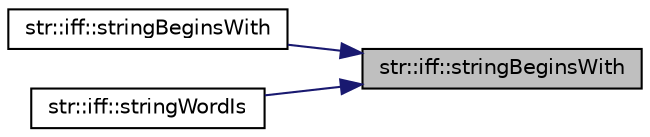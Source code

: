 digraph "str::iff::stringBeginsWith"
{
 // INTERACTIVE_SVG=YES
 // LATEX_PDF_SIZE
  edge [fontname="Helvetica",fontsize="10",labelfontname="Helvetica",labelfontsize="10"];
  node [fontname="Helvetica",fontsize="10",shape=record];
  rankdir="RL";
  Node1 [label="str::iff::stringBeginsWith",height=0.2,width=0.4,color="black", fillcolor="grey75", style="filled", fontcolor="black",tooltip="Returns false. End of recursion for template."];
  Node1 -> Node2 [dir="back",color="midnightblue",fontsize="10",style="solid",fontname="Helvetica"];
  Node2 [label="str::iff::stringBeginsWith",height=0.2,width=0.4,color="black", fillcolor="white", style="filled",URL="$namespacestr_1_1iff.html#a49868bbb7942618ec94428898591f9b9",tooltip="Returns true if string checkedString's first characters match fully any of strings nextString or rest..."];
  Node1 -> Node3 [dir="back",color="midnightblue",fontsize="10",style="solid",fontname="Helvetica"];
  Node3 [label="str::iff::stringWordIs",height=0.2,width=0.4,color="black", fillcolor="white", style="filled",URL="$namespacestr_1_1iff.html#a9d2f7c4062e11c7cec784dcdd40a1a21",tooltip="Returns true if string checkedString matches fully any of strings nextString or restStrings."];
}
